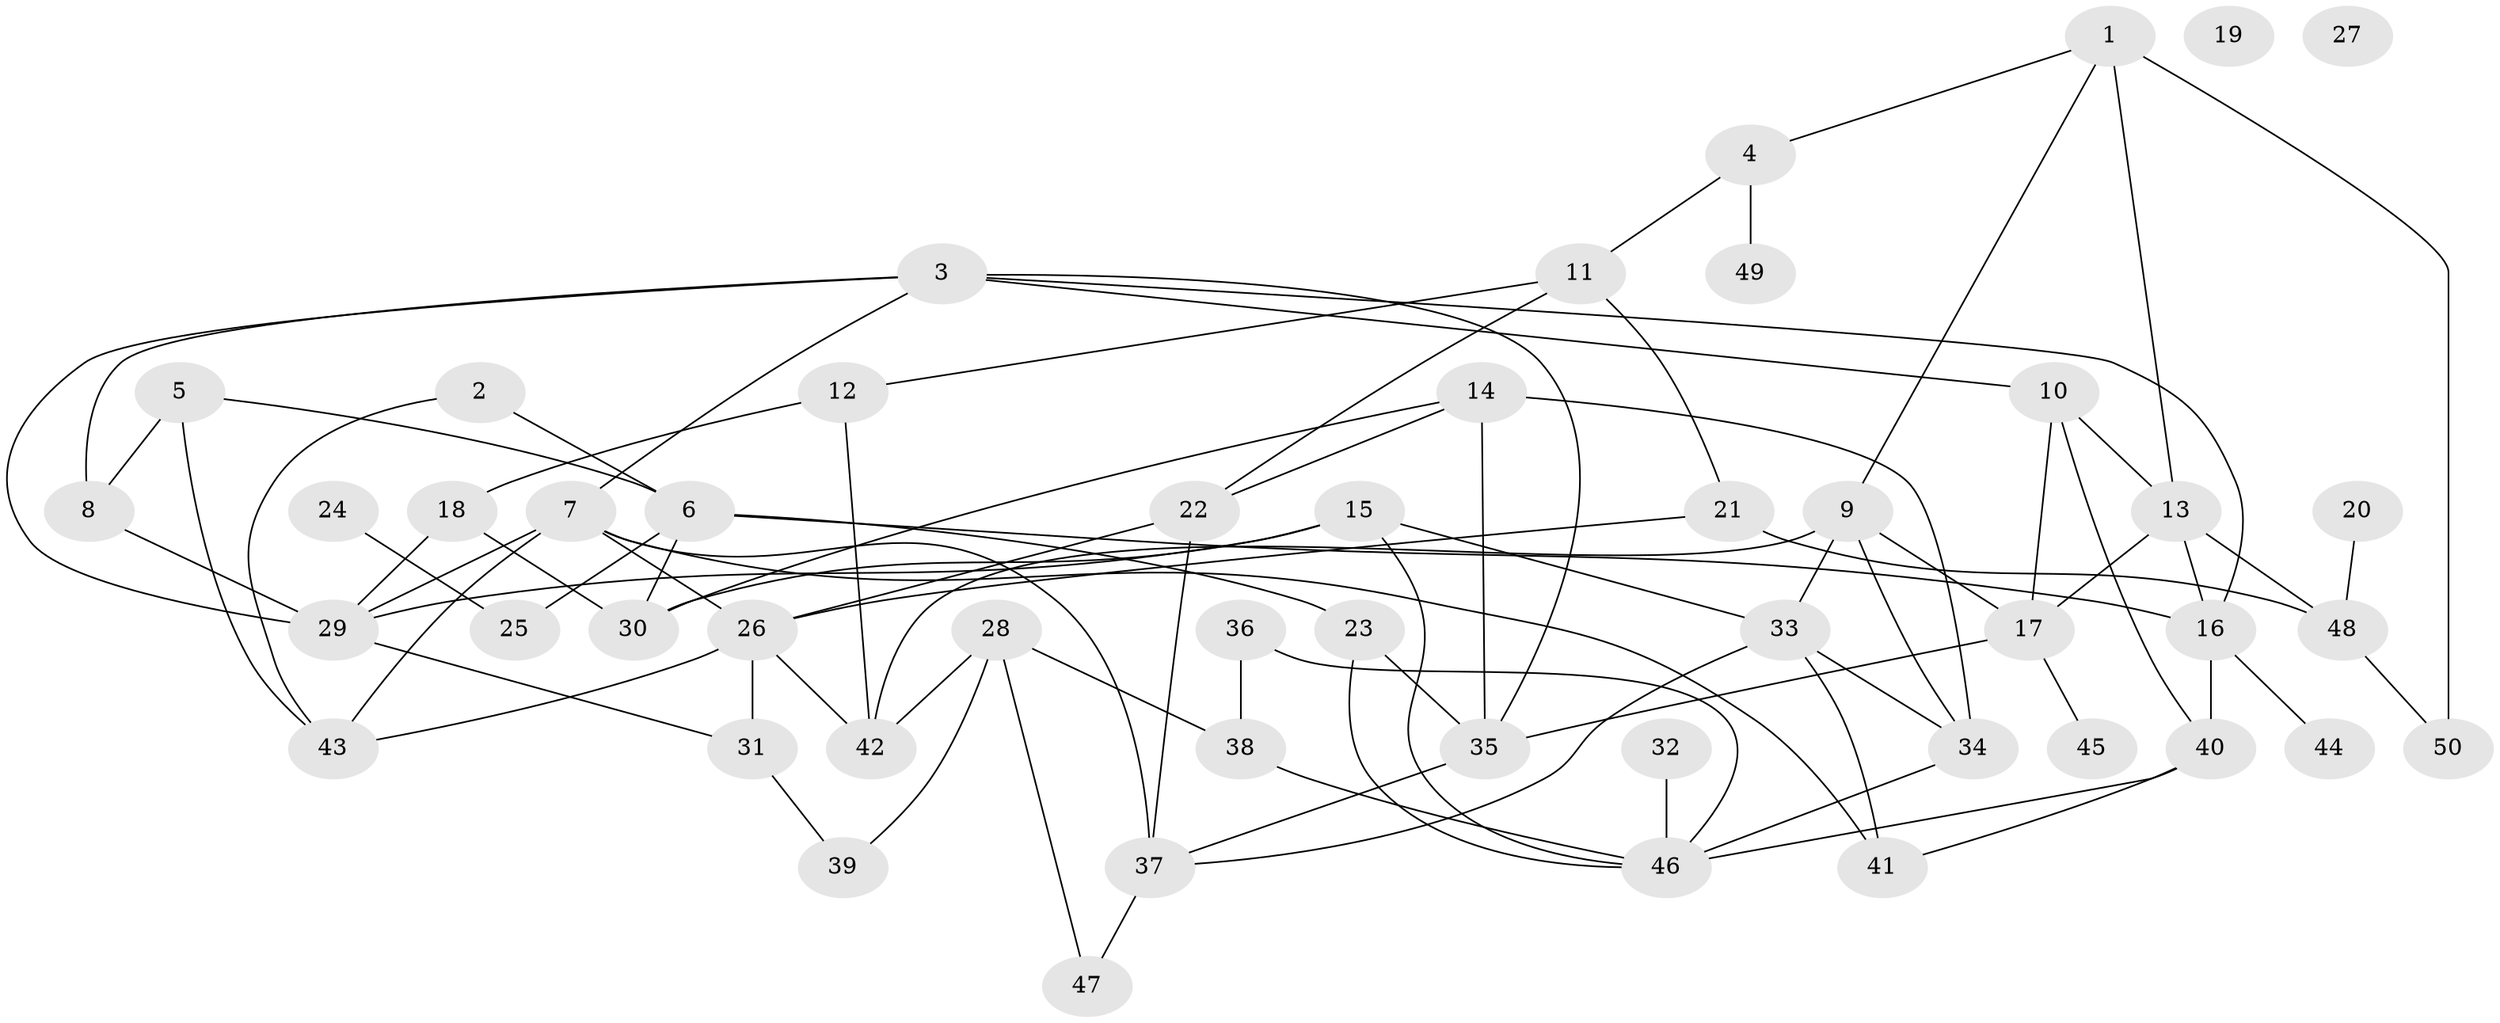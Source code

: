 // coarse degree distribution, {3: 0.12903225806451613, 2: 0.12903225806451613, 9: 0.03225806451612903, 4: 0.0967741935483871, 7: 0.12903225806451613, 5: 0.06451612903225806, 8: 0.06451612903225806, 6: 0.12903225806451613, 0: 0.06451612903225806, 1: 0.16129032258064516}
// Generated by graph-tools (version 1.1) at 2025/41/03/06/25 10:41:21]
// undirected, 50 vertices, 86 edges
graph export_dot {
graph [start="1"]
  node [color=gray90,style=filled];
  1;
  2;
  3;
  4;
  5;
  6;
  7;
  8;
  9;
  10;
  11;
  12;
  13;
  14;
  15;
  16;
  17;
  18;
  19;
  20;
  21;
  22;
  23;
  24;
  25;
  26;
  27;
  28;
  29;
  30;
  31;
  32;
  33;
  34;
  35;
  36;
  37;
  38;
  39;
  40;
  41;
  42;
  43;
  44;
  45;
  46;
  47;
  48;
  49;
  50;
  1 -- 4;
  1 -- 9;
  1 -- 13;
  1 -- 50;
  2 -- 6;
  2 -- 43;
  3 -- 7;
  3 -- 8;
  3 -- 10;
  3 -- 16;
  3 -- 29;
  3 -- 35;
  4 -- 11;
  4 -- 49;
  5 -- 6;
  5 -- 8;
  5 -- 43;
  6 -- 16;
  6 -- 23;
  6 -- 25;
  6 -- 30;
  7 -- 26;
  7 -- 29;
  7 -- 37;
  7 -- 41;
  7 -- 43;
  8 -- 29;
  9 -- 17;
  9 -- 33;
  9 -- 34;
  9 -- 42;
  10 -- 13;
  10 -- 17;
  10 -- 40;
  11 -- 12;
  11 -- 21;
  11 -- 22;
  12 -- 18;
  12 -- 42;
  13 -- 16;
  13 -- 17;
  13 -- 48;
  14 -- 22;
  14 -- 30;
  14 -- 34;
  14 -- 35;
  15 -- 29;
  15 -- 30;
  15 -- 33;
  15 -- 46;
  16 -- 40;
  16 -- 44;
  17 -- 35;
  17 -- 45;
  18 -- 29;
  18 -- 30;
  20 -- 48;
  21 -- 26;
  21 -- 48;
  22 -- 26;
  22 -- 37;
  23 -- 35;
  23 -- 46;
  24 -- 25;
  26 -- 31;
  26 -- 42;
  26 -- 43;
  28 -- 38;
  28 -- 39;
  28 -- 42;
  28 -- 47;
  29 -- 31;
  31 -- 39;
  32 -- 46;
  33 -- 34;
  33 -- 37;
  33 -- 41;
  34 -- 46;
  35 -- 37;
  36 -- 38;
  36 -- 46;
  37 -- 47;
  38 -- 46;
  40 -- 41;
  40 -- 46;
  48 -- 50;
}
